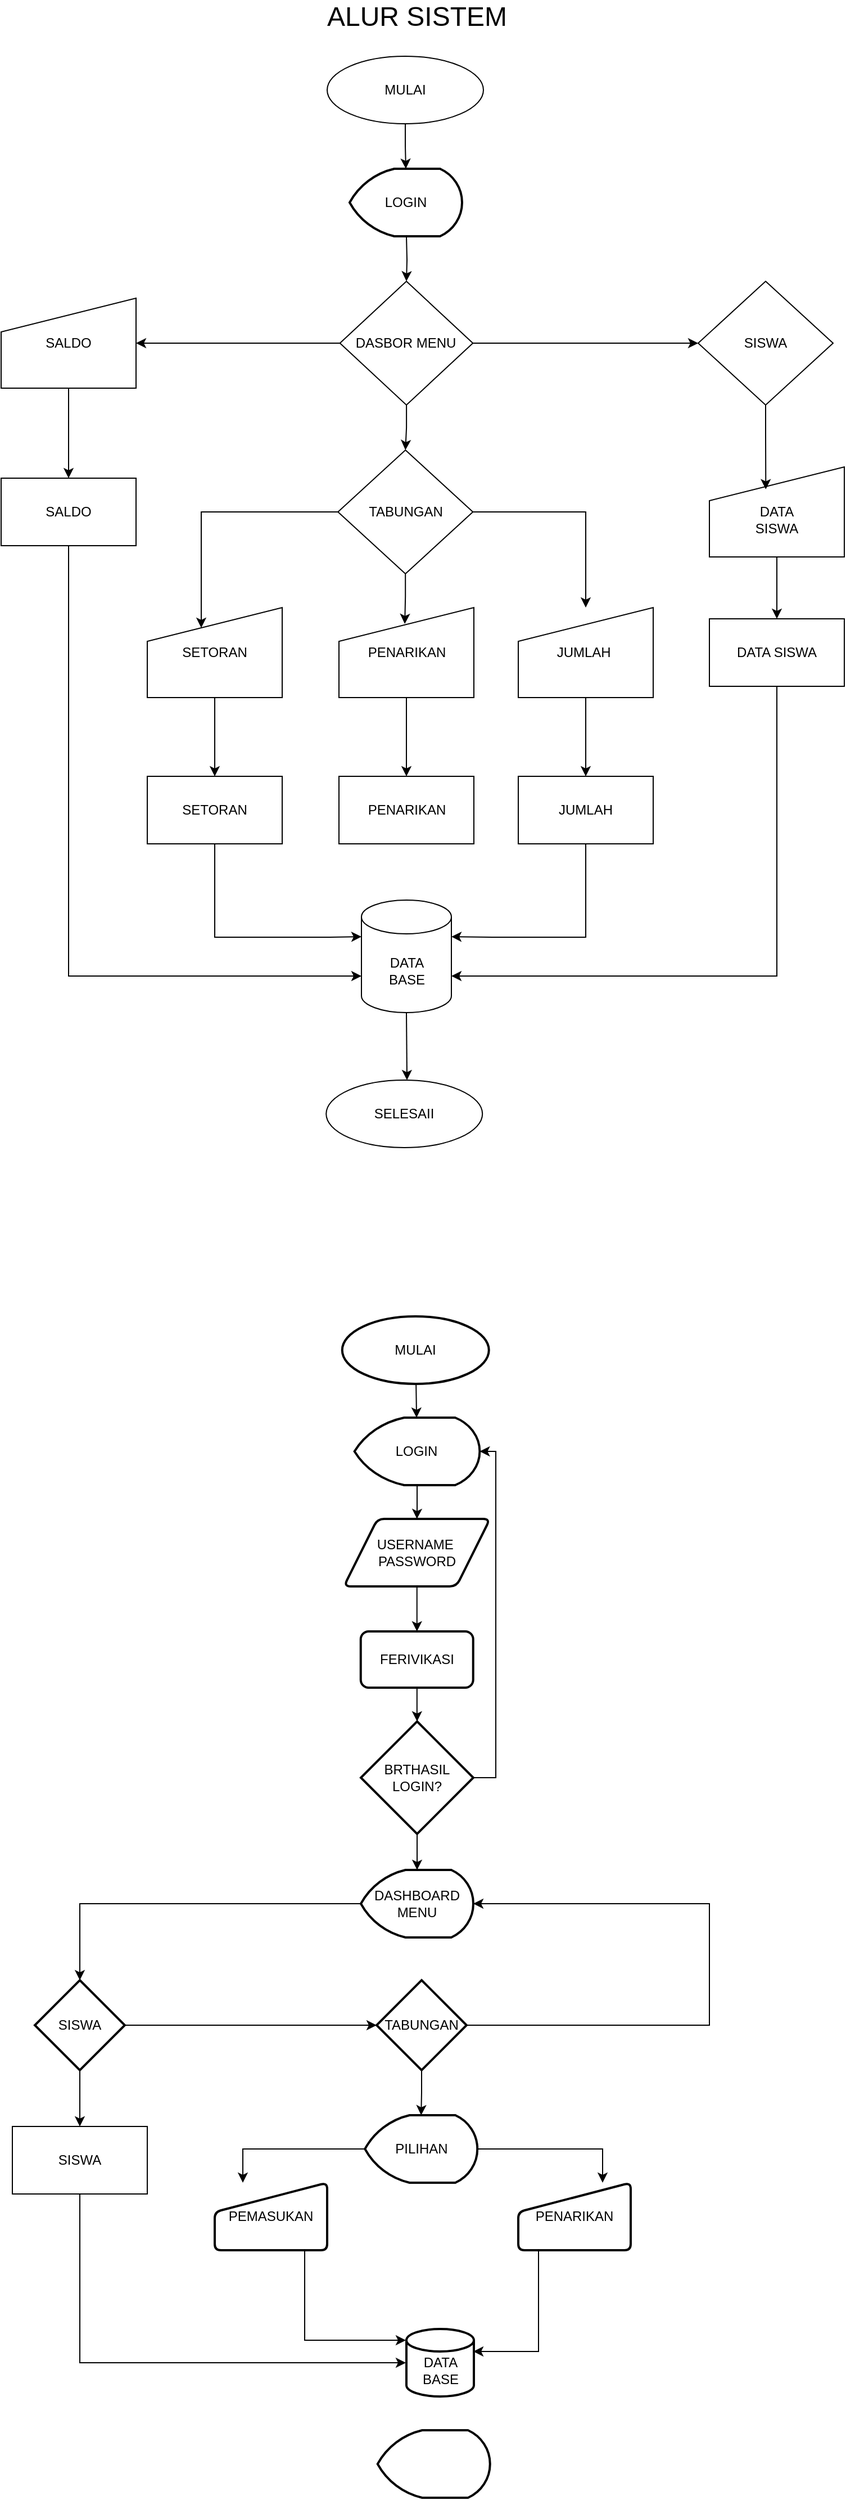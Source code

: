 <mxfile version="24.7.12">
  <diagram name="Halaman-1" id="Wdd0CiwhtJZsaGbnA3u6">
    <mxGraphModel dx="1687" dy="918" grid="1" gridSize="10" guides="1" tooltips="1" connect="1" arrows="1" fold="1" page="1" pageScale="1" pageWidth="827" pageHeight="1169" math="0" shadow="0">
      <root>
        <mxCell id="0" />
        <mxCell id="1" parent="0" />
        <mxCell id="SC1NeL0ob7fLtyRGTfck-1" value="&lt;font style=&quot;font-size: 24px;&quot;&gt;ALUR SISTEM&lt;/font&gt;" style="text;html=1;align=center;verticalAlign=middle;whiteSpace=wrap;rounded=0;" parent="1" vertex="1">
          <mxGeometry x="320" y="20" width="180" height="30" as="geometry" />
        </mxCell>
        <mxCell id="SC1NeL0ob7fLtyRGTfck-2" value="MULAI" style="ellipse;whiteSpace=wrap;html=1;" parent="1" vertex="1">
          <mxGeometry x="330" y="70" width="139" height="60" as="geometry" />
        </mxCell>
        <mxCell id="SC1NeL0ob7fLtyRGTfck-16" style="edgeStyle=orthogonalEdgeStyle;rounded=0;orthogonalLoop=1;jettySize=auto;html=1;entryX=0.5;entryY=0;entryDx=0;entryDy=0;exitX=0.5;exitY=1;exitDx=0;exitDy=0;" parent="1" target="SC1NeL0ob7fLtyRGTfck-4" edge="1">
          <mxGeometry relative="1" as="geometry">
            <mxPoint x="400.5" y="230" as="sourcePoint" />
          </mxGeometry>
        </mxCell>
        <mxCell id="SC1NeL0ob7fLtyRGTfck-51" style="edgeStyle=orthogonalEdgeStyle;rounded=0;orthogonalLoop=1;jettySize=auto;html=1;" parent="1" source="SC1NeL0ob7fLtyRGTfck-4" target="SC1NeL0ob7fLtyRGTfck-6" edge="1">
          <mxGeometry relative="1" as="geometry" />
        </mxCell>
        <mxCell id="SC1NeL0ob7fLtyRGTfck-52" style="edgeStyle=orthogonalEdgeStyle;rounded=0;orthogonalLoop=1;jettySize=auto;html=1;entryX=0;entryY=0.5;entryDx=0;entryDy=0;" parent="1" source="SC1NeL0ob7fLtyRGTfck-4" target="SC1NeL0ob7fLtyRGTfck-39" edge="1">
          <mxGeometry relative="1" as="geometry" />
        </mxCell>
        <mxCell id="SC1NeL0ob7fLtyRGTfck-54" style="edgeStyle=orthogonalEdgeStyle;rounded=0;orthogonalLoop=1;jettySize=auto;html=1;entryX=0.5;entryY=0;entryDx=0;entryDy=0;" parent="1" source="SC1NeL0ob7fLtyRGTfck-4" target="SC1NeL0ob7fLtyRGTfck-27" edge="1">
          <mxGeometry relative="1" as="geometry" />
        </mxCell>
        <mxCell id="SC1NeL0ob7fLtyRGTfck-4" value="DASBOR MENU" style="rhombus;whiteSpace=wrap;html=1;" parent="1" vertex="1">
          <mxGeometry x="341.37" y="270" width="118.25" height="110" as="geometry" />
        </mxCell>
        <mxCell id="SC1NeL0ob7fLtyRGTfck-79" style="edgeStyle=orthogonalEdgeStyle;rounded=0;orthogonalLoop=1;jettySize=auto;html=1;entryX=0.5;entryY=0;entryDx=0;entryDy=0;" parent="1" source="SC1NeL0ob7fLtyRGTfck-6" target="SC1NeL0ob7fLtyRGTfck-78" edge="1">
          <mxGeometry relative="1" as="geometry" />
        </mxCell>
        <mxCell id="SC1NeL0ob7fLtyRGTfck-6" value="&lt;div&gt;SALDO&lt;/div&gt;" style="shape=manualInput;whiteSpace=wrap;html=1;" parent="1" vertex="1">
          <mxGeometry x="40" y="285" width="120" height="80" as="geometry" />
        </mxCell>
        <mxCell id="SC1NeL0ob7fLtyRGTfck-8" style="edgeStyle=orthogonalEdgeStyle;rounded=0;orthogonalLoop=1;jettySize=auto;html=1;exitX=0.5;exitY=1;exitDx=0;exitDy=0;" parent="1" edge="1">
          <mxGeometry relative="1" as="geometry">
            <mxPoint x="700" y="550" as="sourcePoint" />
            <mxPoint x="700" y="550" as="targetPoint" />
          </mxGeometry>
        </mxCell>
        <mxCell id="SC1NeL0ob7fLtyRGTfck-57" style="edgeStyle=orthogonalEdgeStyle;rounded=0;orthogonalLoop=1;jettySize=auto;html=1;" parent="1" source="SC1NeL0ob7fLtyRGTfck-27" target="SC1NeL0ob7fLtyRGTfck-30" edge="1">
          <mxGeometry relative="1" as="geometry" />
        </mxCell>
        <mxCell id="SC1NeL0ob7fLtyRGTfck-27" value="TABUNGAN" style="rhombus;whiteSpace=wrap;html=1;" parent="1" vertex="1">
          <mxGeometry x="339.62" y="420" width="120" height="110" as="geometry" />
        </mxCell>
        <mxCell id="SC1NeL0ob7fLtyRGTfck-81" style="edgeStyle=orthogonalEdgeStyle;rounded=0;orthogonalLoop=1;jettySize=auto;html=1;entryX=0.5;entryY=0;entryDx=0;entryDy=0;" parent="1" source="SC1NeL0ob7fLtyRGTfck-28" target="SC1NeL0ob7fLtyRGTfck-74" edge="1">
          <mxGeometry relative="1" as="geometry" />
        </mxCell>
        <mxCell id="SC1NeL0ob7fLtyRGTfck-28" value="SETORAN" style="shape=manualInput;whiteSpace=wrap;html=1;" parent="1" vertex="1">
          <mxGeometry x="170" y="560" width="120" height="80" as="geometry" />
        </mxCell>
        <mxCell id="SC1NeL0ob7fLtyRGTfck-82" style="edgeStyle=orthogonalEdgeStyle;rounded=0;orthogonalLoop=1;jettySize=auto;html=1;entryX=0.5;entryY=0;entryDx=0;entryDy=0;" parent="1" source="SC1NeL0ob7fLtyRGTfck-29" target="SC1NeL0ob7fLtyRGTfck-75" edge="1">
          <mxGeometry relative="1" as="geometry" />
        </mxCell>
        <mxCell id="SC1NeL0ob7fLtyRGTfck-29" value="PENARIKAN" style="shape=manualInput;whiteSpace=wrap;html=1;" parent="1" vertex="1">
          <mxGeometry x="340.5" y="560" width="120" height="80" as="geometry" />
        </mxCell>
        <mxCell id="SC1NeL0ob7fLtyRGTfck-83" style="edgeStyle=orthogonalEdgeStyle;rounded=0;orthogonalLoop=1;jettySize=auto;html=1;entryX=0.5;entryY=0;entryDx=0;entryDy=0;" parent="1" source="SC1NeL0ob7fLtyRGTfck-30" target="SC1NeL0ob7fLtyRGTfck-76" edge="1">
          <mxGeometry relative="1" as="geometry" />
        </mxCell>
        <mxCell id="SC1NeL0ob7fLtyRGTfck-30" value="JUMLAH&amp;nbsp;" style="shape=manualInput;whiteSpace=wrap;html=1;" parent="1" vertex="1">
          <mxGeometry x="500" y="560" width="120" height="80" as="geometry" />
        </mxCell>
        <mxCell id="SC1NeL0ob7fLtyRGTfck-31" style="edgeStyle=orthogonalEdgeStyle;rounded=0;orthogonalLoop=1;jettySize=auto;html=1;entryX=0.4;entryY=0.225;entryDx=0;entryDy=0;entryPerimeter=0;" parent="1" source="SC1NeL0ob7fLtyRGTfck-27" target="SC1NeL0ob7fLtyRGTfck-28" edge="1">
          <mxGeometry relative="1" as="geometry" />
        </mxCell>
        <mxCell id="SC1NeL0ob7fLtyRGTfck-39" value="SISWA" style="rhombus;whiteSpace=wrap;html=1;" parent="1" vertex="1">
          <mxGeometry x="660" y="270" width="120" height="110" as="geometry" />
        </mxCell>
        <mxCell id="SC1NeL0ob7fLtyRGTfck-80" style="edgeStyle=orthogonalEdgeStyle;rounded=0;orthogonalLoop=1;jettySize=auto;html=1;entryX=0.5;entryY=0;entryDx=0;entryDy=0;" parent="1" source="SC1NeL0ob7fLtyRGTfck-40" target="SC1NeL0ob7fLtyRGTfck-77" edge="1">
          <mxGeometry relative="1" as="geometry" />
        </mxCell>
        <mxCell id="SC1NeL0ob7fLtyRGTfck-40" value="&lt;div&gt;&lt;br&gt;&lt;/div&gt;DATA&lt;div&gt;SISWA&lt;/div&gt;" style="shape=manualInput;whiteSpace=wrap;html=1;" parent="1" vertex="1">
          <mxGeometry x="670" y="435" width="120" height="80" as="geometry" />
        </mxCell>
        <mxCell id="SC1NeL0ob7fLtyRGTfck-41" style="edgeStyle=orthogonalEdgeStyle;rounded=0;orthogonalLoop=1;jettySize=auto;html=1;entryX=0.418;entryY=0.248;entryDx=0;entryDy=0;entryPerimeter=0;" parent="1" source="SC1NeL0ob7fLtyRGTfck-39" target="SC1NeL0ob7fLtyRGTfck-40" edge="1">
          <mxGeometry relative="1" as="geometry" />
        </mxCell>
        <mxCell id="SC1NeL0ob7fLtyRGTfck-42" value="SELESAII" style="ellipse;whiteSpace=wrap;html=1;" parent="1" vertex="1">
          <mxGeometry x="329.12" y="980" width="139" height="60" as="geometry" />
        </mxCell>
        <mxCell id="SC1NeL0ob7fLtyRGTfck-63" style="edgeStyle=orthogonalEdgeStyle;rounded=0;orthogonalLoop=1;jettySize=auto;html=1;entryX=0.488;entryY=0.181;entryDx=0;entryDy=0;entryPerimeter=0;" parent="1" source="SC1NeL0ob7fLtyRGTfck-27" target="SC1NeL0ob7fLtyRGTfck-29" edge="1">
          <mxGeometry relative="1" as="geometry" />
        </mxCell>
        <mxCell id="SC1NeL0ob7fLtyRGTfck-66" value="DATA&lt;div&gt;BASE&lt;/div&gt;" style="shape=cylinder3;whiteSpace=wrap;html=1;boundedLbl=1;backgroundOutline=1;size=15;" parent="1" vertex="1">
          <mxGeometry x="360.5" y="820" width="80" height="100" as="geometry" />
        </mxCell>
        <mxCell id="SC1NeL0ob7fLtyRGTfck-74" value="SETORAN" style="rounded=0;whiteSpace=wrap;html=1;" parent="1" vertex="1">
          <mxGeometry x="170" y="710" width="120" height="60" as="geometry" />
        </mxCell>
        <mxCell id="SC1NeL0ob7fLtyRGTfck-75" value="PENARIKAN" style="rounded=0;whiteSpace=wrap;html=1;" parent="1" vertex="1">
          <mxGeometry x="340.5" y="710" width="120" height="60" as="geometry" />
        </mxCell>
        <mxCell id="SC1NeL0ob7fLtyRGTfck-76" value="JUMLAH" style="rounded=0;whiteSpace=wrap;html=1;" parent="1" vertex="1">
          <mxGeometry x="500" y="710" width="120" height="60" as="geometry" />
        </mxCell>
        <mxCell id="SC1NeL0ob7fLtyRGTfck-77" value="DATA SISWA" style="rounded=0;whiteSpace=wrap;html=1;" parent="1" vertex="1">
          <mxGeometry x="670" y="570" width="120" height="60" as="geometry" />
        </mxCell>
        <mxCell id="SC1NeL0ob7fLtyRGTfck-78" value="SALDO" style="rounded=0;whiteSpace=wrap;html=1;" parent="1" vertex="1">
          <mxGeometry x="40" y="445" width="120" height="60" as="geometry" />
        </mxCell>
        <mxCell id="SC1NeL0ob7fLtyRGTfck-91" style="edgeStyle=orthogonalEdgeStyle;rounded=0;orthogonalLoop=1;jettySize=auto;html=1;entryX=0;entryY=0;entryDx=0;entryDy=32.5;entryPerimeter=0;" parent="1" source="SC1NeL0ob7fLtyRGTfck-74" target="SC1NeL0ob7fLtyRGTfck-66" edge="1">
          <mxGeometry relative="1" as="geometry">
            <Array as="points">
              <mxPoint x="230" y="853" />
              <mxPoint x="332" y="853" />
            </Array>
          </mxGeometry>
        </mxCell>
        <mxCell id="SC1NeL0ob7fLtyRGTfck-93" style="edgeStyle=orthogonalEdgeStyle;rounded=0;orthogonalLoop=1;jettySize=auto;html=1;entryX=1;entryY=0;entryDx=0;entryDy=32.5;entryPerimeter=0;" parent="1" source="SC1NeL0ob7fLtyRGTfck-76" target="SC1NeL0ob7fLtyRGTfck-66" edge="1">
          <mxGeometry relative="1" as="geometry">
            <Array as="points">
              <mxPoint x="560" y="853" />
              <mxPoint x="477" y="853" />
            </Array>
          </mxGeometry>
        </mxCell>
        <mxCell id="SC1NeL0ob7fLtyRGTfck-99" style="edgeStyle=orthogonalEdgeStyle;rounded=0;orthogonalLoop=1;jettySize=auto;html=1;entryX=0;entryY=0;entryDx=0;entryDy=67.5;entryPerimeter=0;" parent="1" source="SC1NeL0ob7fLtyRGTfck-78" target="SC1NeL0ob7fLtyRGTfck-66" edge="1">
          <mxGeometry relative="1" as="geometry">
            <Array as="points">
              <mxPoint x="100" y="888" />
            </Array>
          </mxGeometry>
        </mxCell>
        <mxCell id="SC1NeL0ob7fLtyRGTfck-100" style="edgeStyle=orthogonalEdgeStyle;rounded=0;orthogonalLoop=1;jettySize=auto;html=1;entryX=1;entryY=0;entryDx=0;entryDy=67.5;entryPerimeter=0;" parent="1" source="SC1NeL0ob7fLtyRGTfck-77" target="SC1NeL0ob7fLtyRGTfck-66" edge="1">
          <mxGeometry relative="1" as="geometry">
            <Array as="points">
              <mxPoint x="730" y="888" />
            </Array>
          </mxGeometry>
        </mxCell>
        <mxCell id="VxzT5fx1VbpvV5KUVjlI-1" value="" style="endArrow=classic;html=1;rounded=0;exitX=0.5;exitY=1;exitDx=0;exitDy=0;exitPerimeter=0;" parent="1" source="SC1NeL0ob7fLtyRGTfck-66" edge="1">
          <mxGeometry width="50" height="50" relative="1" as="geometry">
            <mxPoint x="401" y="977" as="sourcePoint" />
            <mxPoint x="401" y="980" as="targetPoint" />
          </mxGeometry>
        </mxCell>
        <mxCell id="u5yBYGN3fSV2OuqI3pcH-1" value="LOGIN" style="strokeWidth=2;html=1;shape=mxgraph.flowchart.display;whiteSpace=wrap;" parent="1" vertex="1">
          <mxGeometry x="350" y="170" width="100" height="60" as="geometry" />
        </mxCell>
        <mxCell id="u5yBYGN3fSV2OuqI3pcH-2" value="MULAI" style="strokeWidth=2;html=1;shape=mxgraph.flowchart.start_1;whiteSpace=wrap;" parent="1" vertex="1">
          <mxGeometry x="343.37" y="1190" width="130.5" height="60" as="geometry" />
        </mxCell>
        <mxCell id="u5yBYGN3fSV2OuqI3pcH-14" style="edgeStyle=orthogonalEdgeStyle;rounded=0;orthogonalLoop=1;jettySize=auto;html=1;entryX=0.5;entryY=0;entryDx=0;entryDy=0;" parent="1" source="u5yBYGN3fSV2OuqI3pcH-3" target="u5yBYGN3fSV2OuqI3pcH-6" edge="1">
          <mxGeometry relative="1" as="geometry" />
        </mxCell>
        <mxCell id="u5yBYGN3fSV2OuqI3pcH-3" value="LOGIN" style="strokeWidth=2;html=1;shape=mxgraph.flowchart.display;whiteSpace=wrap;" parent="1" vertex="1">
          <mxGeometry x="354.31" y="1280" width="111.38" height="60" as="geometry" />
        </mxCell>
        <mxCell id="u5yBYGN3fSV2OuqI3pcH-15" style="edgeStyle=orthogonalEdgeStyle;rounded=0;orthogonalLoop=1;jettySize=auto;html=1;entryX=0.5;entryY=0;entryDx=0;entryDy=0;" parent="1" source="u5yBYGN3fSV2OuqI3pcH-6" target="u5yBYGN3fSV2OuqI3pcH-7" edge="1">
          <mxGeometry relative="1" as="geometry" />
        </mxCell>
        <mxCell id="u5yBYGN3fSV2OuqI3pcH-6" value="USERNAME&amp;nbsp;&lt;div&gt;PASSWORD&lt;/div&gt;" style="shape=parallelogram;html=1;strokeWidth=2;perimeter=parallelogramPerimeter;whiteSpace=wrap;rounded=1;arcSize=12;size=0.23;" parent="1" vertex="1">
          <mxGeometry x="344.87" y="1370" width="130" height="60" as="geometry" />
        </mxCell>
        <mxCell id="u5yBYGN3fSV2OuqI3pcH-7" value="FERIVIKASI" style="rounded=1;whiteSpace=wrap;html=1;absoluteArcSize=1;arcSize=14;strokeWidth=2;" parent="1" vertex="1">
          <mxGeometry x="359.87" y="1470" width="100" height="50" as="geometry" />
        </mxCell>
        <mxCell id="u5yBYGN3fSV2OuqI3pcH-8" value="BRTHASIL&lt;div&gt;LOGIN?&lt;/div&gt;" style="strokeWidth=2;html=1;shape=mxgraph.flowchart.decision;whiteSpace=wrap;" parent="1" vertex="1">
          <mxGeometry x="360" y="1550" width="100" height="100" as="geometry" />
        </mxCell>
        <mxCell id="u5yBYGN3fSV2OuqI3pcH-9" value="" style="endArrow=classic;html=1;rounded=0;" parent="1" source="u5yBYGN3fSV2OuqI3pcH-2" target="u5yBYGN3fSV2OuqI3pcH-3" edge="1">
          <mxGeometry width="50" height="50" relative="1" as="geometry">
            <mxPoint x="180" y="1420" as="sourcePoint" />
            <mxPoint x="230" y="1370" as="targetPoint" />
          </mxGeometry>
        </mxCell>
        <mxCell id="u5yBYGN3fSV2OuqI3pcH-10" style="edgeStyle=orthogonalEdgeStyle;rounded=0;orthogonalLoop=1;jettySize=auto;html=1;entryX=1;entryY=0.5;entryDx=0;entryDy=0;entryPerimeter=0;exitX=1;exitY=0.5;exitDx=0;exitDy=0;exitPerimeter=0;" parent="1" source="u5yBYGN3fSV2OuqI3pcH-8" target="u5yBYGN3fSV2OuqI3pcH-3" edge="1">
          <mxGeometry relative="1" as="geometry" />
        </mxCell>
        <mxCell id="u5yBYGN3fSV2OuqI3pcH-16" style="edgeStyle=orthogonalEdgeStyle;rounded=0;orthogonalLoop=1;jettySize=auto;html=1;entryX=0.5;entryY=0;entryDx=0;entryDy=0;entryPerimeter=0;" parent="1" source="u5yBYGN3fSV2OuqI3pcH-7" target="u5yBYGN3fSV2OuqI3pcH-8" edge="1">
          <mxGeometry relative="1" as="geometry" />
        </mxCell>
        <mxCell id="u5yBYGN3fSV2OuqI3pcH-21" style="edgeStyle=orthogonalEdgeStyle;rounded=0;orthogonalLoop=1;jettySize=auto;html=1;entryX=0.5;entryY=0;entryDx=0;entryDy=0;entryPerimeter=0;" parent="1" source="SC1NeL0ob7fLtyRGTfck-2" target="u5yBYGN3fSV2OuqI3pcH-1" edge="1">
          <mxGeometry relative="1" as="geometry" />
        </mxCell>
        <mxCell id="wdDdxBWippI36Eku5Grj-8" value="" style="edgeStyle=orthogonalEdgeStyle;rounded=0;orthogonalLoop=1;jettySize=auto;html=1;" edge="1" parent="1" source="wdDdxBWippI36Eku5Grj-2" target="wdDdxBWippI36Eku5Grj-7">
          <mxGeometry relative="1" as="geometry" />
        </mxCell>
        <mxCell id="wdDdxBWippI36Eku5Grj-2" value="DASHBOARD&lt;div&gt;MENU&lt;/div&gt;" style="strokeWidth=2;html=1;shape=mxgraph.flowchart.display;whiteSpace=wrap;" vertex="1" parent="1">
          <mxGeometry x="360" y="1682" width="100" height="60" as="geometry" />
        </mxCell>
        <mxCell id="wdDdxBWippI36Eku5Grj-5" style="edgeStyle=orthogonalEdgeStyle;rounded=0;orthogonalLoop=1;jettySize=auto;html=1;entryX=0.5;entryY=0;entryDx=0;entryDy=0;entryPerimeter=0;" edge="1" parent="1" source="u5yBYGN3fSV2OuqI3pcH-8" target="wdDdxBWippI36Eku5Grj-2">
          <mxGeometry relative="1" as="geometry" />
        </mxCell>
        <mxCell id="wdDdxBWippI36Eku5Grj-10" value="" style="edgeStyle=orthogonalEdgeStyle;rounded=0;orthogonalLoop=1;jettySize=auto;html=1;" edge="1" parent="1" source="wdDdxBWippI36Eku5Grj-7" target="wdDdxBWippI36Eku5Grj-9">
          <mxGeometry relative="1" as="geometry" />
        </mxCell>
        <mxCell id="wdDdxBWippI36Eku5Grj-24" style="edgeStyle=orthogonalEdgeStyle;rounded=0;orthogonalLoop=1;jettySize=auto;html=1;entryX=0.5;entryY=0;entryDx=0;entryDy=0;" edge="1" parent="1" source="wdDdxBWippI36Eku5Grj-7" target="wdDdxBWippI36Eku5Grj-21">
          <mxGeometry relative="1" as="geometry" />
        </mxCell>
        <mxCell id="wdDdxBWippI36Eku5Grj-7" value="SISWA" style="rhombus;whiteSpace=wrap;html=1;strokeWidth=2;" vertex="1" parent="1">
          <mxGeometry x="70" y="1780" width="80" height="80" as="geometry" />
        </mxCell>
        <mxCell id="wdDdxBWippI36Eku5Grj-12" value="" style="edgeStyle=orthogonalEdgeStyle;rounded=0;orthogonalLoop=1;jettySize=auto;html=1;entryX=1;entryY=0.5;entryDx=0;entryDy=0;entryPerimeter=0;exitX=1;exitY=0.5;exitDx=0;exitDy=0;" edge="1" parent="1" source="wdDdxBWippI36Eku5Grj-9" target="wdDdxBWippI36Eku5Grj-2">
          <mxGeometry relative="1" as="geometry">
            <mxPoint x="690" y="1820.0" as="targetPoint" />
            <Array as="points">
              <mxPoint x="670" y="1820" />
              <mxPoint x="670" y="1712" />
            </Array>
          </mxGeometry>
        </mxCell>
        <mxCell id="wdDdxBWippI36Eku5Grj-61" style="edgeStyle=orthogonalEdgeStyle;rounded=0;orthogonalLoop=1;jettySize=auto;html=1;" edge="1" parent="1" source="wdDdxBWippI36Eku5Grj-9" target="wdDdxBWippI36Eku5Grj-51">
          <mxGeometry relative="1" as="geometry" />
        </mxCell>
        <mxCell id="wdDdxBWippI36Eku5Grj-9" value="TABUNGAN" style="rhombus;whiteSpace=wrap;html=1;strokeWidth=2;" vertex="1" parent="1">
          <mxGeometry x="374" y="1780" width="80" height="80" as="geometry" />
        </mxCell>
        <mxCell id="wdDdxBWippI36Eku5Grj-58" style="edgeStyle=orthogonalEdgeStyle;rounded=0;orthogonalLoop=1;jettySize=auto;html=1;" edge="1" parent="1" source="wdDdxBWippI36Eku5Grj-21">
          <mxGeometry relative="1" as="geometry">
            <mxPoint x="400" y="2120" as="targetPoint" />
            <Array as="points">
              <mxPoint x="110" y="2120" />
            </Array>
          </mxGeometry>
        </mxCell>
        <mxCell id="wdDdxBWippI36Eku5Grj-21" value="SISWA" style="rounded=0;whiteSpace=wrap;html=1;" vertex="1" parent="1">
          <mxGeometry x="50" y="1910" width="120" height="60" as="geometry" />
        </mxCell>
        <mxCell id="wdDdxBWippI36Eku5Grj-59" style="edgeStyle=orthogonalEdgeStyle;rounded=0;orthogonalLoop=1;jettySize=auto;html=1;" edge="1" parent="1" source="wdDdxBWippI36Eku5Grj-27">
          <mxGeometry relative="1" as="geometry">
            <mxPoint x="400" y="2100" as="targetPoint" />
            <Array as="points">
              <mxPoint x="310" y="2100" />
            </Array>
          </mxGeometry>
        </mxCell>
        <mxCell id="wdDdxBWippI36Eku5Grj-27" value="PEMASUKAN" style="html=1;strokeWidth=2;shape=manualInput;whiteSpace=wrap;rounded=1;size=26;arcSize=11;" vertex="1" parent="1">
          <mxGeometry x="230" y="1960" width="100" height="60" as="geometry" />
        </mxCell>
        <mxCell id="wdDdxBWippI36Eku5Grj-60" style="edgeStyle=orthogonalEdgeStyle;rounded=0;orthogonalLoop=1;jettySize=auto;html=1;entryX=0.992;entryY=0.333;entryDx=0;entryDy=0;entryPerimeter=0;" edge="1" parent="1" source="wdDdxBWippI36Eku5Grj-28" target="wdDdxBWippI36Eku5Grj-44">
          <mxGeometry relative="1" as="geometry">
            <mxPoint x="490" y="2110.0" as="targetPoint" />
            <Array as="points">
              <mxPoint x="518" y="2110" />
            </Array>
          </mxGeometry>
        </mxCell>
        <mxCell id="wdDdxBWippI36Eku5Grj-28" value="PENARIKAN" style="html=1;strokeWidth=2;shape=manualInput;whiteSpace=wrap;rounded=1;size=26;arcSize=11;" vertex="1" parent="1">
          <mxGeometry x="500" y="1960" width="100" height="60" as="geometry" />
        </mxCell>
        <mxCell id="wdDdxBWippI36Eku5Grj-44" value="&lt;div&gt;&lt;br&gt;&lt;/div&gt;DATA&lt;div&gt;BASE&lt;/div&gt;" style="strokeWidth=2;html=1;shape=mxgraph.flowchart.database;whiteSpace=wrap;" vertex="1" parent="1">
          <mxGeometry x="400.5" y="2090" width="60" height="60" as="geometry" />
        </mxCell>
        <mxCell id="wdDdxBWippI36Eku5Grj-62" style="edgeStyle=orthogonalEdgeStyle;rounded=0;orthogonalLoop=1;jettySize=auto;html=1;entryX=0.25;entryY=0;entryDx=0;entryDy=0;" edge="1" parent="1" source="wdDdxBWippI36Eku5Grj-51" target="wdDdxBWippI36Eku5Grj-27">
          <mxGeometry relative="1" as="geometry" />
        </mxCell>
        <mxCell id="wdDdxBWippI36Eku5Grj-63" style="edgeStyle=orthogonalEdgeStyle;rounded=0;orthogonalLoop=1;jettySize=auto;html=1;entryX=0.75;entryY=0;entryDx=0;entryDy=0;" edge="1" parent="1" source="wdDdxBWippI36Eku5Grj-51" target="wdDdxBWippI36Eku5Grj-28">
          <mxGeometry relative="1" as="geometry" />
        </mxCell>
        <mxCell id="wdDdxBWippI36Eku5Grj-51" value="PILIHAN" style="strokeWidth=2;html=1;shape=mxgraph.flowchart.display;whiteSpace=wrap;" vertex="1" parent="1">
          <mxGeometry x="363.62" y="1900" width="100" height="60" as="geometry" />
        </mxCell>
        <mxCell id="wdDdxBWippI36Eku5Grj-55" value="" style="strokeWidth=2;html=1;shape=mxgraph.flowchart.display;whiteSpace=wrap;" vertex="1" parent="1">
          <mxGeometry x="374.87" y="2180" width="100" height="60" as="geometry" />
        </mxCell>
      </root>
    </mxGraphModel>
  </diagram>
</mxfile>
